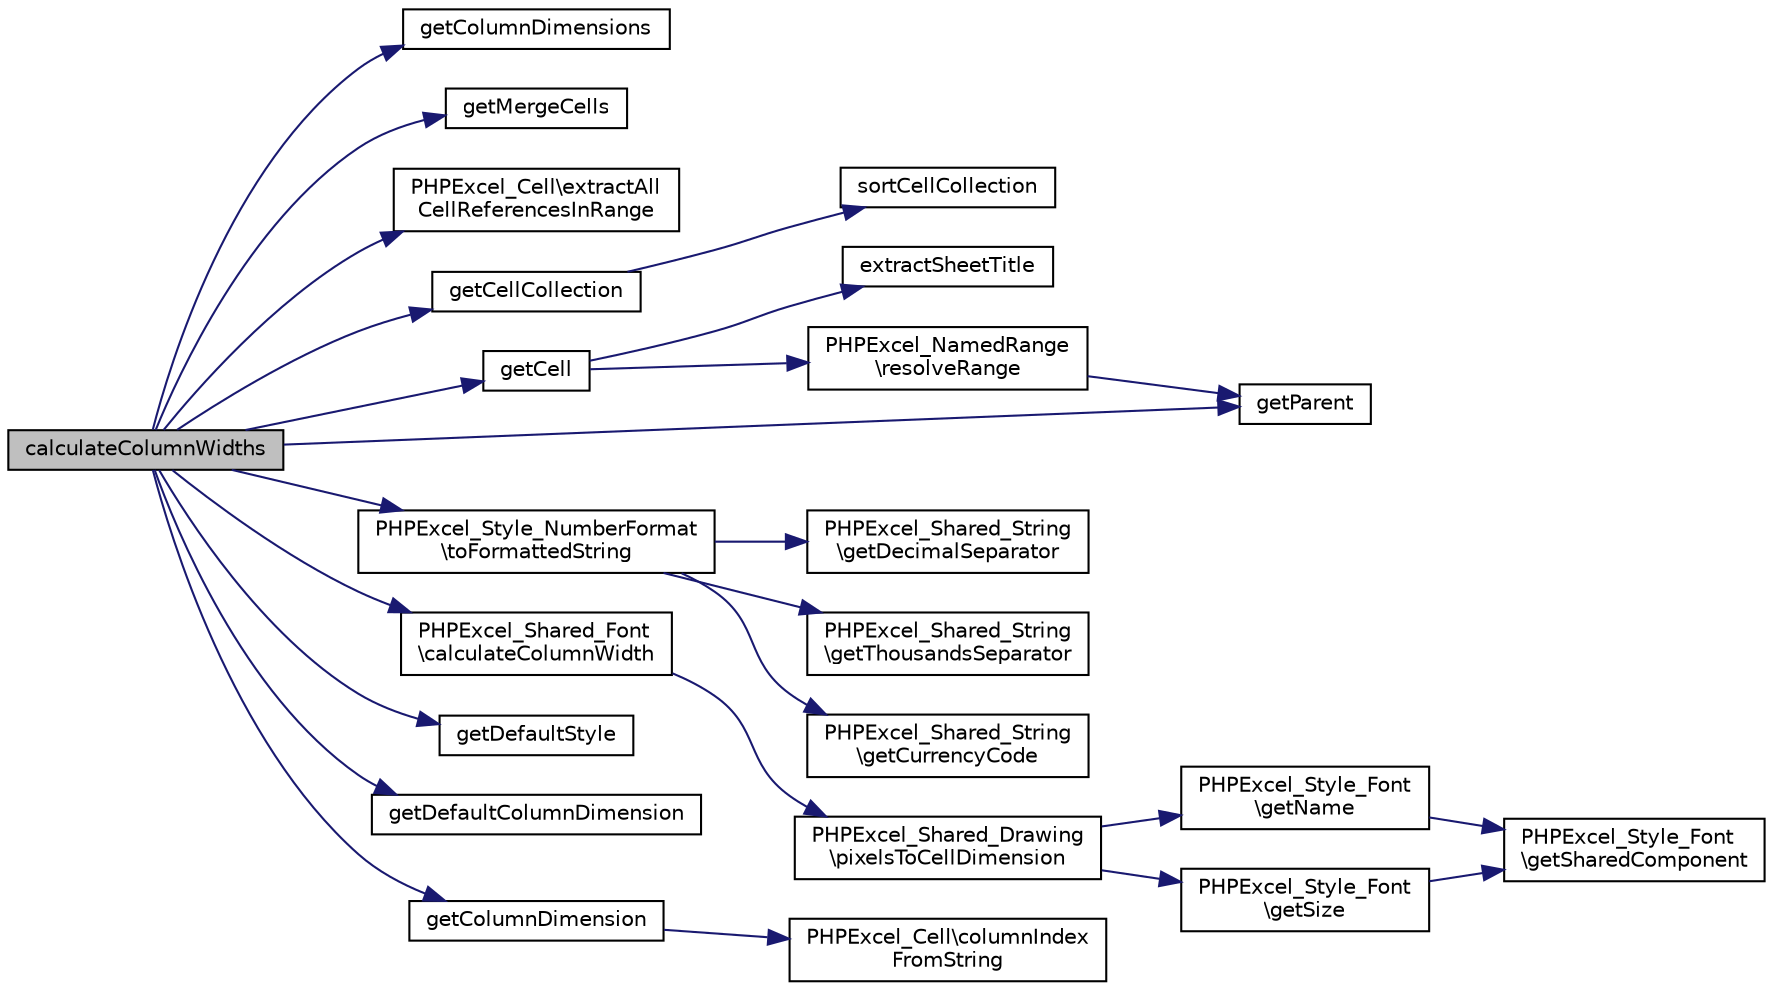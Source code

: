 digraph "calculateColumnWidths"
{
  edge [fontname="Helvetica",fontsize="10",labelfontname="Helvetica",labelfontsize="10"];
  node [fontname="Helvetica",fontsize="10",shape=record];
  rankdir="LR";
  Node20 [label="calculateColumnWidths",height=0.2,width=0.4,color="black", fillcolor="grey75", style="filled", fontcolor="black"];
  Node20 -> Node21 [color="midnightblue",fontsize="10",style="solid",fontname="Helvetica"];
  Node21 [label="getColumnDimensions",height=0.2,width=0.4,color="black", fillcolor="white", style="filled",URL="$class_p_h_p_excel___worksheet.html#a5f4b79c83889555aab787bb98df8333c"];
  Node20 -> Node22 [color="midnightblue",fontsize="10",style="solid",fontname="Helvetica"];
  Node22 [label="getMergeCells",height=0.2,width=0.4,color="black", fillcolor="white", style="filled",URL="$class_p_h_p_excel___worksheet.html#a86c24508d6e25c0f16d342a8845065b9"];
  Node20 -> Node23 [color="midnightblue",fontsize="10",style="solid",fontname="Helvetica"];
  Node23 [label="PHPExcel_Cell\\extractAll\lCellReferencesInRange",height=0.2,width=0.4,color="black", fillcolor="white", style="filled",URL="$class_p_h_p_excel___cell.html#a63dc6fc782cd5373ee465863213dabdb"];
  Node20 -> Node24 [color="midnightblue",fontsize="10",style="solid",fontname="Helvetica"];
  Node24 [label="getCellCollection",height=0.2,width=0.4,color="black", fillcolor="white", style="filled",URL="$class_p_h_p_excel___worksheet.html#aa5eed7efd2ac9d5d31fbd6158b268803"];
  Node24 -> Node25 [color="midnightblue",fontsize="10",style="solid",fontname="Helvetica"];
  Node25 [label="sortCellCollection",height=0.2,width=0.4,color="black", fillcolor="white", style="filled",URL="$class_p_h_p_excel___worksheet.html#a36a4eafcae2e571d703a607ab71c21ed"];
  Node20 -> Node26 [color="midnightblue",fontsize="10",style="solid",fontname="Helvetica"];
  Node26 [label="getCell",height=0.2,width=0.4,color="black", fillcolor="white", style="filled",URL="$class_p_h_p_excel___worksheet.html#a5e123e9c143c05385794d280bbd5dd0c"];
  Node26 -> Node27 [color="midnightblue",fontsize="10",style="solid",fontname="Helvetica"];
  Node27 [label="extractSheetTitle",height=0.2,width=0.4,color="black", fillcolor="white", style="filled",URL="$class_p_h_p_excel___worksheet.html#af647112824779ee4dd97cb9ff63926bd"];
  Node26 -> Node28 [color="midnightblue",fontsize="10",style="solid",fontname="Helvetica"];
  Node28 [label="PHPExcel_NamedRange\l\\resolveRange",height=0.2,width=0.4,color="black", fillcolor="white", style="filled",URL="$class_p_h_p_excel___named_range.html#abcf033bf855d17978f0ae3f631da7180"];
  Node28 -> Node29 [color="midnightblue",fontsize="10",style="solid",fontname="Helvetica"];
  Node29 [label="getParent",height=0.2,width=0.4,color="black", fillcolor="white", style="filled",URL="$class_p_h_p_excel___worksheet.html#a95ecaee3537b1ad29b04ef383a57bbae"];
  Node20 -> Node30 [color="midnightblue",fontsize="10",style="solid",fontname="Helvetica"];
  Node30 [label="PHPExcel_Style_NumberFormat\l\\toFormattedString",height=0.2,width=0.4,color="black", fillcolor="white", style="filled",URL="$class_p_h_p_excel___style___number_format.html#a78fee7c5b1981f509fa3bc02864722c0"];
  Node30 -> Node31 [color="midnightblue",fontsize="10",style="solid",fontname="Helvetica"];
  Node31 [label="PHPExcel_Shared_String\l\\getDecimalSeparator",height=0.2,width=0.4,color="black", fillcolor="white", style="filled",URL="$class_p_h_p_excel___shared___string.html#a9508b69d0dcef67c5189fa6e0b602443"];
  Node30 -> Node32 [color="midnightblue",fontsize="10",style="solid",fontname="Helvetica"];
  Node32 [label="PHPExcel_Shared_String\l\\getThousandsSeparator",height=0.2,width=0.4,color="black", fillcolor="white", style="filled",URL="$class_p_h_p_excel___shared___string.html#a58c3a485683aeb388f90fde3226b473a"];
  Node30 -> Node33 [color="midnightblue",fontsize="10",style="solid",fontname="Helvetica"];
  Node33 [label="PHPExcel_Shared_String\l\\getCurrencyCode",height=0.2,width=0.4,color="black", fillcolor="white", style="filled",URL="$class_p_h_p_excel___shared___string.html#aaba192253f94bbad45870587c5a6cf47"];
  Node20 -> Node29 [color="midnightblue",fontsize="10",style="solid",fontname="Helvetica"];
  Node20 -> Node34 [color="midnightblue",fontsize="10",style="solid",fontname="Helvetica"];
  Node34 [label="PHPExcel_Shared_Font\l\\calculateColumnWidth",height=0.2,width=0.4,color="black", fillcolor="white", style="filled",URL="$class_p_h_p_excel___shared___font.html#a1307f7c7e9838021f3673a60041b0663"];
  Node34 -> Node35 [color="midnightblue",fontsize="10",style="solid",fontname="Helvetica"];
  Node35 [label="PHPExcel_Shared_Drawing\l\\pixelsToCellDimension",height=0.2,width=0.4,color="black", fillcolor="white", style="filled",URL="$class_p_h_p_excel___shared___drawing.html#a89a03255c5ef3e6a128675ccd4f1fbba"];
  Node35 -> Node36 [color="midnightblue",fontsize="10",style="solid",fontname="Helvetica"];
  Node36 [label="PHPExcel_Style_Font\l\\getName",height=0.2,width=0.4,color="black", fillcolor="white", style="filled",URL="$class_p_h_p_excel___style___font.html#a3d0963e68bb313b163a73f2803c64600"];
  Node36 -> Node37 [color="midnightblue",fontsize="10",style="solid",fontname="Helvetica"];
  Node37 [label="PHPExcel_Style_Font\l\\getSharedComponent",height=0.2,width=0.4,color="black", fillcolor="white", style="filled",URL="$class_p_h_p_excel___style___font.html#a49e6e514d1dce7982e6864942bcb1f5d"];
  Node35 -> Node38 [color="midnightblue",fontsize="10",style="solid",fontname="Helvetica"];
  Node38 [label="PHPExcel_Style_Font\l\\getSize",height=0.2,width=0.4,color="black", fillcolor="white", style="filled",URL="$class_p_h_p_excel___style___font.html#a75cce10cdf81be6dc84881c28b3379b7"];
  Node38 -> Node37 [color="midnightblue",fontsize="10",style="solid",fontname="Helvetica"];
  Node20 -> Node39 [color="midnightblue",fontsize="10",style="solid",fontname="Helvetica"];
  Node39 [label="getDefaultStyle",height=0.2,width=0.4,color="black", fillcolor="white", style="filled",URL="$class_p_h_p_excel___worksheet.html#a5f5160f2d723f87b0bb763596590dfde"];
  Node20 -> Node40 [color="midnightblue",fontsize="10",style="solid",fontname="Helvetica"];
  Node40 [label="getDefaultColumnDimension",height=0.2,width=0.4,color="black", fillcolor="white", style="filled",URL="$class_p_h_p_excel___worksheet.html#a0709c92fdbda9fc306f895a7ae8372f9"];
  Node20 -> Node41 [color="midnightblue",fontsize="10",style="solid",fontname="Helvetica"];
  Node41 [label="getColumnDimension",height=0.2,width=0.4,color="black", fillcolor="white", style="filled",URL="$class_p_h_p_excel___worksheet.html#ada0890a04bc556a985c931d39e7fe634"];
  Node41 -> Node42 [color="midnightblue",fontsize="10",style="solid",fontname="Helvetica"];
  Node42 [label="PHPExcel_Cell\\columnIndex\lFromString",height=0.2,width=0.4,color="black", fillcolor="white", style="filled",URL="$class_p_h_p_excel___cell.html#a492724422ceefe1d16ed2a8997a0a489"];
}
